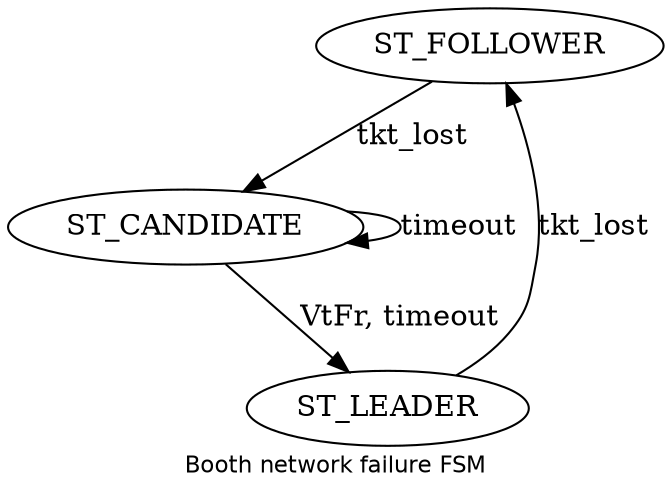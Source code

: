 digraph G {

	label="Booth network failure FSM";
	fontname="Helvetica";
	fontsize="11";
	compound="true";
	ST_FOLLOWER -> ST_CANDIDATE [label="tkt_lost"];
	ST_LEADER -> ST_FOLLOWER [label="tkt_lost"];
	ST_CANDIDATE -> ST_CANDIDATE [label="timeout"];
	ST_CANDIDATE -> ST_LEADER [label="VtFr, timeout"];
}
